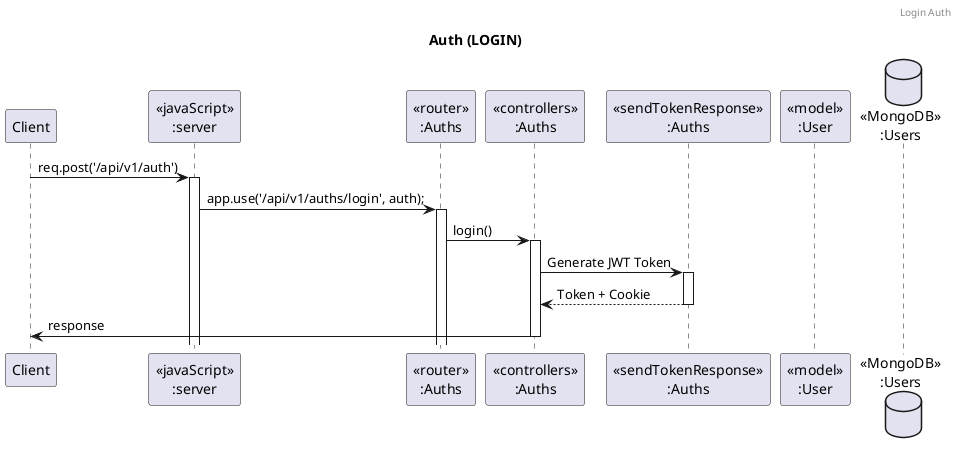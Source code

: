 @startuml Auth (Login)

header Login Auth
title "Auth (LOGIN)"


participant "Client" as client
participant "<<javaScript>>\n:server" as server
participant "<<router>>\n:Auths" as routerAuths
participant "<<controllers>>\n:Auths" as controllersAuths
' participant "<<middleware>>\n:Auths" as middlewareAuths
participant "<<sendTokenResponse>>\n:Auths" as sendTokenResponse
participant "<<model>>\n:User" as modelUsers
database "<<MongoDB>>\n:Users" as UserDatabase

client->server ++:req.post('/api/v1/auth')
server->routerAuths ++:app.use('/api/v1/auths/login', auth);
routerAuths -> controllersAuths ++:login()
' controllersAuths->modelUsers ++:sendTokenResponse(user,200,res)
controllersAuths -> sendTokenResponse ++: Generate JWT Token
sendTokenResponse --> controllersAuths --: Token + Cookie
' modelUsers ->UserDatabase --: UserSchema
' UserDatabase --> modelUsers --: Auth
' controllersAuths <-- modelUsers --:Auth
controllersAuths->client --:response
@enduml
' Controller -> sendTokenResponse() ++: Generate JWT Token
' sendTokenResponse() --> Controller --: Token + Cookie
' Controller --> Server --: Response (User + Token)
' Server --> Client --: Response (User Data)

' @enduml
